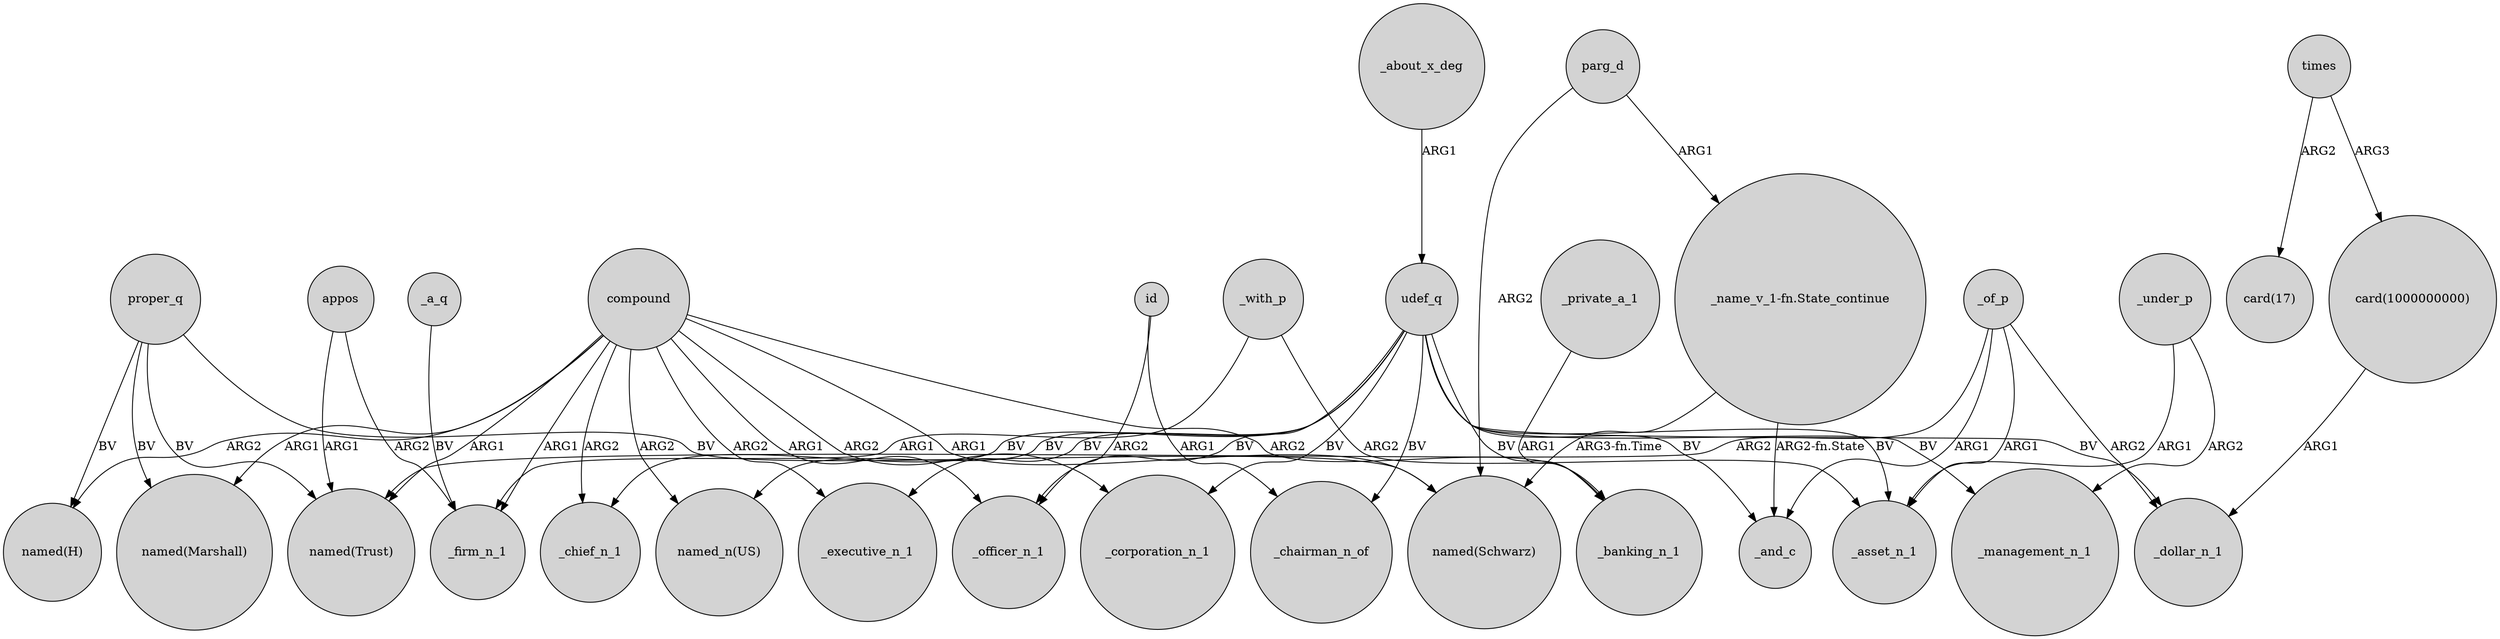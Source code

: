 digraph {
	node [shape=circle style=filled]
	"card(1000000000)" -> _dollar_n_1 [label=ARG1]
	id -> _chairman_n_of [label=ARG1]
	compound -> "named(H)" [label=ARG2]
	compound -> _chief_n_1 [label=ARG2]
	proper_q -> "named(Trust)" [label=BV]
	compound -> "named(Trust)" [label=ARG1]
	udef_q -> _chairman_n_of [label=BV]
	_of_p -> _asset_n_1 [label=ARG1]
	udef_q -> _chief_n_1 [label=BV]
	proper_q -> "named(H)" [label=BV]
	compound -> "named(Schwarz)" [label=ARG1]
	_with_p -> _firm_n_1 [label=ARG1]
	proper_q -> "named(Marshall)" [label=BV]
	appos -> _firm_n_1 [label=ARG2]
	udef_q -> _and_c [label=BV]
	times -> "card(1000000000)" [label=ARG3]
	compound -> "named(Marshall)" [label=ARG1]
	udef_q -> _asset_n_1 [label=BV]
	_private_a_1 -> _banking_n_1 [label=ARG1]
	_with_p -> _asset_n_1 [label=ARG2]
	_of_p -> _and_c [label=ARG1]
	_about_x_deg -> udef_q [label=ARG1]
	udef_q -> _management_n_1 [label=BV]
	parg_d -> "named(Schwarz)" [label=ARG2]
	_under_p -> _asset_n_1 [label=ARG1]
	udef_q -> _executive_n_1 [label=BV]
	times -> "card(17)" [label=ARG2]
	"_name_v_1-fn.State_continue" -> _and_c [label="ARG2-fn.State"]
	udef_q -> _banking_n_1 [label=BV]
	udef_q -> _dollar_n_1 [label=BV]
	parg_d -> "_name_v_1-fn.State_continue" [label=ARG1]
	proper_q -> "named(Schwarz)" [label=BV]
	compound -> _banking_n_1 [label=ARG2]
	_under_p -> _management_n_1 [label=ARG2]
	compound -> _officer_n_1 [label=ARG1]
	udef_q -> _officer_n_1 [label=BV]
	_a_q -> _firm_n_1 [label=BV]
	"_name_v_1-fn.State_continue" -> "named(Schwarz)" [label="ARG3-fn.Time"]
	compound -> _corporation_n_1 [label=ARG2]
	udef_q -> _corporation_n_1 [label=BV]
	appos -> "named(Trust)" [label=ARG1]
	compound -> _firm_n_1 [label=ARG1]
	_of_p -> "named(Trust)" [label=ARG2]
	_of_p -> _dollar_n_1 [label=ARG2]
	id -> _officer_n_1 [label=ARG2]
	compound -> "named_n(US)" [label=ARG2]
	udef_q -> "named_n(US)" [label=BV]
	compound -> _executive_n_1 [label=ARG2]
}
